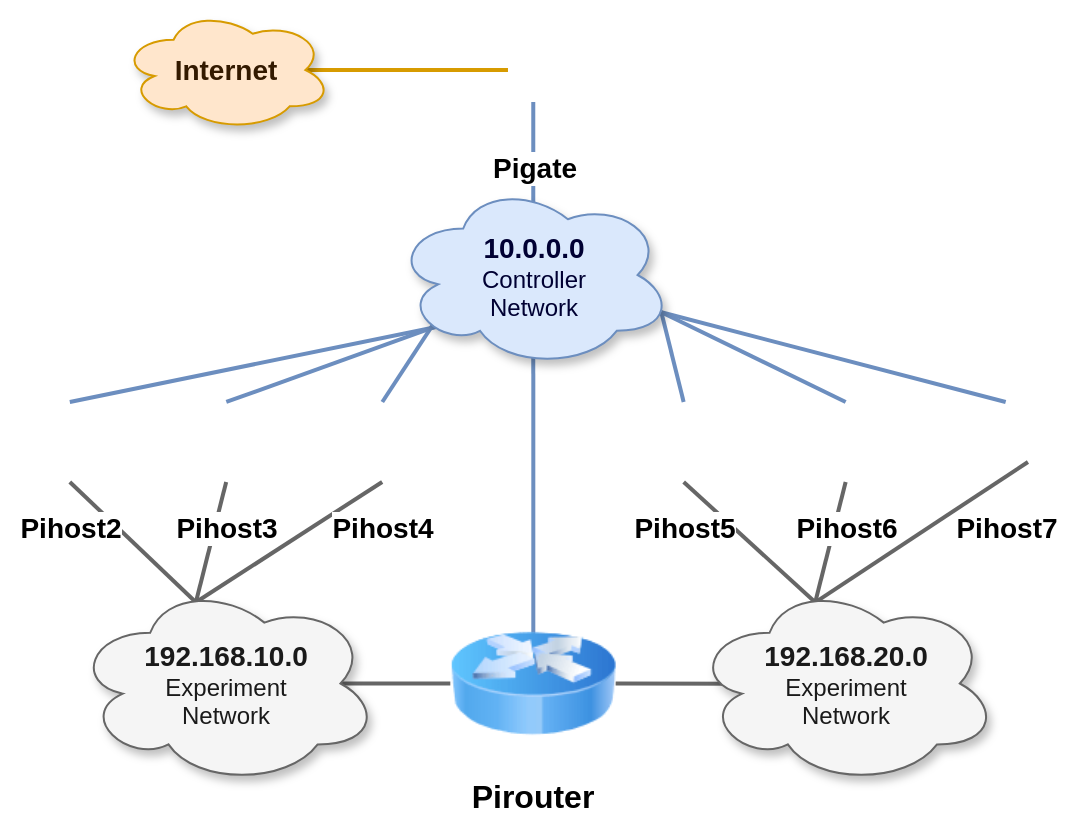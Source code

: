 <mxfile version="12.7.9" type="device"><diagram id="rEk2GCKQPDzzFfzNs0I7" name="Page-1"><mxGraphModel dx="650" dy="936" grid="1" gridSize="10" guides="1" tooltips="1" connect="1" arrows="1" fold="1" page="1" pageScale="1" pageWidth="850" pageHeight="1100" math="0" shadow="0"><root><mxCell id="0"/><mxCell id="1" parent="0"/><mxCell id="SXzS9unGwWpx_baRO3zq-30" style="edgeStyle=none;rounded=0;orthogonalLoop=1;jettySize=auto;html=1;exitX=0.499;exitY=0.882;exitDx=0;exitDy=0;entryX=0.4;entryY=0.1;entryDx=0;entryDy=0;entryPerimeter=0;endArrow=none;endFill=0;strokeWidth=2;fillColor=#f5f5f5;strokeColor=#666666;exitPerimeter=0;" edge="1" parent="1" source="SXzS9unGwWpx_baRO3zq-6" target="SXzS9unGwWpx_baRO3zq-3"><mxGeometry relative="1" as="geometry"/></mxCell><mxCell id="SXzS9unGwWpx_baRO3zq-31" style="edgeStyle=none;rounded=0;orthogonalLoop=1;jettySize=auto;html=1;exitX=0.499;exitY=0.882;exitDx=0;exitDy=0;entryX=0.4;entryY=0.1;entryDx=0;entryDy=0;entryPerimeter=0;endArrow=none;endFill=0;strokeWidth=2;fillColor=#f5f5f5;strokeColor=#666666;exitPerimeter=0;" edge="1" parent="1" source="SXzS9unGwWpx_baRO3zq-7" target="SXzS9unGwWpx_baRO3zq-3"><mxGeometry relative="1" as="geometry"/></mxCell><mxCell id="SXzS9unGwWpx_baRO3zq-36" style="edgeStyle=none;rounded=0;orthogonalLoop=1;jettySize=auto;html=1;entryX=0.501;entryY=0.323;entryDx=0;entryDy=0;entryPerimeter=0;endArrow=none;endFill=0;strokeWidth=2;fillColor=#dae8fc;strokeColor=#6c8ebf;exitX=0.502;exitY=0.735;exitDx=0;exitDy=0;exitPerimeter=0;" edge="1" parent="1" source="SXzS9unGwWpx_baRO3zq-19" target="SXzS9unGwWpx_baRO3zq-15"><mxGeometry relative="1" as="geometry"><Array as="points"/></mxGeometry></mxCell><mxCell id="SXzS9unGwWpx_baRO3zq-29" style="edgeStyle=none;rounded=0;orthogonalLoop=1;jettySize=auto;html=1;exitX=0.5;exitY=0.882;exitDx=0;exitDy=0;entryX=0.4;entryY=0.1;entryDx=0;entryDy=0;entryPerimeter=0;endArrow=none;endFill=0;strokeWidth=2;fillColor=#f5f5f5;strokeColor=#666666;exitPerimeter=0;" edge="1" parent="1" source="SXzS9unGwWpx_baRO3zq-1" target="SXzS9unGwWpx_baRO3zq-3"><mxGeometry relative="1" as="geometry"/></mxCell><mxCell id="SXzS9unGwWpx_baRO3zq-45" style="edgeStyle=none;rounded=0;orthogonalLoop=1;jettySize=auto;html=1;exitX=0.5;exitY=0.294;exitDx=0;exitDy=0;entryX=0.175;entryY=0.773;entryDx=0;entryDy=0;entryPerimeter=0;endArrow=none;endFill=0;strokeWidth=2;fillColor=#dae8fc;strokeColor=#6c8ebf;exitPerimeter=0;" edge="1" parent="1" source="SXzS9unGwWpx_baRO3zq-1" target="SXzS9unGwWpx_baRO3zq-15"><mxGeometry relative="1" as="geometry"/></mxCell><mxCell id="SXzS9unGwWpx_baRO3zq-1" value="&lt;div style=&quot;font-size: 14px&quot; align=&quot;center&quot;&gt;&lt;font style=&quot;font-size: 14px&quot;&gt;&lt;b&gt;&lt;font style=&quot;font-size: 14px&quot;&gt;Pihost2&lt;/font&gt;&lt;/b&gt;&lt;/font&gt;&lt;/div&gt;" style="shape=image;html=1;verticalAlign=top;verticalLabelPosition=bottom;labelBackgroundColor=#ffffff;imageAspect=0;aspect=fixed;image=https://cdn4.iconfinder.com/data/icons/logos-and-brands/512/272_Raspberry_Pi_logo-128.png;align=center;" vertex="1" parent="1"><mxGeometry x="256.91" y="270" width="68" height="68" as="geometry"/></mxCell><mxCell id="SXzS9unGwWpx_baRO3zq-32" style="edgeStyle=none;rounded=0;orthogonalLoop=1;jettySize=auto;html=1;exitX=0.875;exitY=0.5;exitDx=0;exitDy=0;exitPerimeter=0;endArrow=none;endFill=0;strokeWidth=2;fillColor=#f5f5f5;strokeColor=#666666;" edge="1" parent="1" source="SXzS9unGwWpx_baRO3zq-3" target="SXzS9unGwWpx_baRO3zq-8"><mxGeometry relative="1" as="geometry"/></mxCell><mxCell id="SXzS9unGwWpx_baRO3zq-3" value="&lt;div&gt;&lt;font style=&quot;font-size: 14px&quot; color=&quot;#1A1A1A&quot;&gt;&lt;b&gt;&lt;font style=&quot;font-size: 14px&quot;&gt;192.168.10.0&lt;/font&gt;&lt;/b&gt;&lt;/font&gt;&lt;/div&gt;&lt;div&gt;&lt;font color=&quot;#1A1A1A&quot;&gt;Experiment&lt;/font&gt;&lt;/div&gt;&lt;div&gt;&lt;font color=&quot;#1A1A1A&quot;&gt;Network&lt;br&gt;&lt;/font&gt;&lt;/div&gt;" style="ellipse;shape=cloud;whiteSpace=wrap;html=1;shadow=1;fillColor=#f5f5f5;strokeColor=#666666;fontColor=#333333;" vertex="1" parent="1"><mxGeometry x="293.04" y="380" width="152.25" height="101.5" as="geometry"/></mxCell><mxCell id="SXzS9unGwWpx_baRO3zq-44" style="edgeStyle=none;rounded=0;orthogonalLoop=1;jettySize=auto;html=1;exitX=0.5;exitY=0.294;exitDx=0;exitDy=0;entryX=0.153;entryY=0.776;entryDx=0;entryDy=0;entryPerimeter=0;endArrow=none;endFill=0;strokeWidth=2;fillColor=#dae8fc;strokeColor=#6c8ebf;exitPerimeter=0;" edge="1" parent="1" source="SXzS9unGwWpx_baRO3zq-6" target="SXzS9unGwWpx_baRO3zq-15"><mxGeometry relative="1" as="geometry"/></mxCell><mxCell id="SXzS9unGwWpx_baRO3zq-6" value="&lt;font style=&quot;font-size: 14px&quot;&gt;&lt;b&gt;&lt;font style=&quot;font-size: 14px&quot;&gt;Pihost3&lt;/font&gt;&lt;/b&gt;&lt;/font&gt;" style="shape=image;html=1;verticalAlign=top;verticalLabelPosition=bottom;labelBackgroundColor=#ffffff;imageAspect=0;aspect=fixed;image=https://cdn4.iconfinder.com/data/icons/logos-and-brands/512/272_Raspberry_Pi_logo-128.png" vertex="1" parent="1"><mxGeometry x="335.16" y="270" width="68" height="68" as="geometry"/></mxCell><mxCell id="SXzS9unGwWpx_baRO3zq-43" style="edgeStyle=none;rounded=0;orthogonalLoop=1;jettySize=auto;html=1;exitX=0.5;exitY=0.294;exitDx=0;exitDy=0;entryX=0.195;entryY=0.645;entryDx=0;entryDy=0;entryPerimeter=0;endArrow=none;endFill=0;strokeWidth=2;fillColor=#dae8fc;strokeColor=#6c8ebf;exitPerimeter=0;" edge="1" parent="1" source="SXzS9unGwWpx_baRO3zq-7" target="SXzS9unGwWpx_baRO3zq-15"><mxGeometry relative="1" as="geometry"/></mxCell><mxCell id="SXzS9unGwWpx_baRO3zq-7" value="&lt;div style=&quot;font-size: 14px&quot;&gt;&lt;font style=&quot;font-size: 14px&quot;&gt;&lt;b&gt;&lt;font style=&quot;font-size: 14px&quot;&gt;Pihost4&lt;/font&gt;&lt;/b&gt;&lt;/font&gt;&lt;/div&gt;" style="shape=image;html=1;verticalAlign=top;verticalLabelPosition=bottom;labelBackgroundColor=#ffffff;imageAspect=0;aspect=fixed;image=https://cdn4.iconfinder.com/data/icons/logos-and-brands/512/272_Raspberry_Pi_logo-128.png" vertex="1" parent="1"><mxGeometry x="413.16" y="270" width="68" height="68" as="geometry"/></mxCell><mxCell id="SXzS9unGwWpx_baRO3zq-33" style="edgeStyle=none;rounded=0;orthogonalLoop=1;jettySize=auto;html=1;exitX=1;exitY=0.5;exitDx=0;exitDy=0;entryX=0.179;entryY=0.501;entryDx=0;entryDy=0;entryPerimeter=0;endArrow=none;endFill=0;strokeWidth=2;fillColor=#f5f5f5;strokeColor=#666666;" edge="1" parent="1" source="SXzS9unGwWpx_baRO3zq-8" target="SXzS9unGwWpx_baRO3zq-14"><mxGeometry relative="1" as="geometry"/></mxCell><mxCell id="SXzS9unGwWpx_baRO3zq-34" style="edgeStyle=none;rounded=0;orthogonalLoop=1;jettySize=auto;html=1;entryX=0.501;entryY=0.753;entryDx=0;entryDy=0;entryPerimeter=0;endArrow=none;endFill=0;strokeWidth=2;exitX=0.502;exitY=0.313;exitDx=0;exitDy=0;exitPerimeter=0;fillColor=#dae8fc;strokeColor=#6c8ebf;" edge="1" parent="1" source="SXzS9unGwWpx_baRO3zq-8" target="SXzS9unGwWpx_baRO3zq-15"><mxGeometry relative="1" as="geometry"/></mxCell><mxCell id="SXzS9unGwWpx_baRO3zq-8" value="&lt;b&gt;&lt;font style=&quot;font-size: 16px&quot;&gt;Pirouter&lt;/font&gt;&lt;/b&gt;" style="image;html=1;labelBackgroundColor=#ffffff;image=img/lib/clip_art/networking/Router_Icon_128x128.png" vertex="1" parent="1"><mxGeometry x="481.16" y="390.75" width="82.67" height="80" as="geometry"/></mxCell><mxCell id="SXzS9unGwWpx_baRO3zq-25" style="rounded=0;orthogonalLoop=1;jettySize=auto;html=1;exitX=0.5;exitY=0.882;exitDx=0;exitDy=0;entryX=0.4;entryY=0.1;entryDx=0;entryDy=0;entryPerimeter=0;endArrow=none;endFill=0;exitPerimeter=0;strokeWidth=2;fillColor=#f5f5f5;strokeColor=#666666;" edge="1" parent="1" source="SXzS9unGwWpx_baRO3zq-9" target="SXzS9unGwWpx_baRO3zq-14"><mxGeometry relative="1" as="geometry"/></mxCell><mxCell id="SXzS9unGwWpx_baRO3zq-38" style="edgeStyle=none;rounded=0;orthogonalLoop=1;jettySize=auto;html=1;exitX=0.5;exitY=0.294;exitDx=0;exitDy=0;entryX=0.96;entryY=0.7;entryDx=0;entryDy=0;entryPerimeter=0;endArrow=none;endFill=0;strokeWidth=2;fillColor=#dae8fc;strokeColor=#6c8ebf;exitPerimeter=0;" edge="1" parent="1" source="SXzS9unGwWpx_baRO3zq-9" target="SXzS9unGwWpx_baRO3zq-15"><mxGeometry relative="1" as="geometry"/></mxCell><mxCell id="SXzS9unGwWpx_baRO3zq-9" value="&lt;div style=&quot;font-size: 14px&quot; align=&quot;center&quot;&gt;&lt;font style=&quot;font-size: 14px&quot;&gt;&lt;b&gt;&lt;font style=&quot;font-size: 14px&quot;&gt;Pihost5&lt;/font&gt;&lt;/b&gt;&lt;/font&gt;&lt;/div&gt;" style="shape=image;html=1;verticalAlign=top;verticalLabelPosition=bottom;labelBackgroundColor=#ffffff;imageAspect=0;aspect=fixed;image=https://cdn4.iconfinder.com/data/icons/logos-and-brands/512/272_Raspberry_Pi_logo-128.png;align=center;" vertex="1" parent="1"><mxGeometry x="563.83" y="270" width="68" height="68" as="geometry"/></mxCell><mxCell id="SXzS9unGwWpx_baRO3zq-26" style="edgeStyle=none;rounded=0;orthogonalLoop=1;jettySize=auto;html=1;exitX=0.5;exitY=0.882;exitDx=0;exitDy=0;entryX=0.4;entryY=0.1;entryDx=0;entryDy=0;entryPerimeter=0;endArrow=none;endFill=0;strokeWidth=2;fillColor=#f5f5f5;strokeColor=#666666;exitPerimeter=0;" edge="1" parent="1" source="SXzS9unGwWpx_baRO3zq-10" target="SXzS9unGwWpx_baRO3zq-14"><mxGeometry relative="1" as="geometry"/></mxCell><mxCell id="SXzS9unGwWpx_baRO3zq-39" style="edgeStyle=none;rounded=0;orthogonalLoop=1;jettySize=auto;html=1;exitX=0.5;exitY=0.294;exitDx=0;exitDy=0;entryX=0.96;entryY=0.7;entryDx=0;entryDy=0;entryPerimeter=0;endArrow=none;endFill=0;strokeWidth=2;fillColor=#dae8fc;strokeColor=#6c8ebf;exitPerimeter=0;" edge="1" parent="1" source="SXzS9unGwWpx_baRO3zq-10" target="SXzS9unGwWpx_baRO3zq-15"><mxGeometry relative="1" as="geometry"/></mxCell><mxCell id="SXzS9unGwWpx_baRO3zq-10" value="&lt;font style=&quot;font-size: 14px&quot;&gt;&lt;b&gt;&lt;font style=&quot;font-size: 14px&quot;&gt;Pihost6&lt;/font&gt;&lt;/b&gt;&lt;/font&gt;" style="shape=image;html=1;verticalAlign=top;verticalLabelPosition=bottom;labelBackgroundColor=#ffffff;imageAspect=0;aspect=fixed;image=https://cdn4.iconfinder.com/data/icons/logos-and-brands/512/272_Raspberry_Pi_logo-128.png" vertex="1" parent="1"><mxGeometry x="644.83" y="270" width="68" height="68" as="geometry"/></mxCell><mxCell id="SXzS9unGwWpx_baRO3zq-27" style="edgeStyle=none;rounded=0;orthogonalLoop=1;jettySize=auto;html=1;exitX=0.664;exitY=0.735;exitDx=0;exitDy=0;entryX=0.4;entryY=0.1;entryDx=0;entryDy=0;entryPerimeter=0;endArrow=none;endFill=0;strokeWidth=2;fillColor=#f5f5f5;strokeColor=#666666;exitPerimeter=0;" edge="1" parent="1" source="SXzS9unGwWpx_baRO3zq-11" target="SXzS9unGwWpx_baRO3zq-14"><mxGeometry relative="1" as="geometry"/></mxCell><mxCell id="SXzS9unGwWpx_baRO3zq-40" style="edgeStyle=none;rounded=0;orthogonalLoop=1;jettySize=auto;html=1;exitX=0.5;exitY=0.294;exitDx=0;exitDy=0;entryX=0.96;entryY=0.7;entryDx=0;entryDy=0;entryPerimeter=0;endArrow=none;endFill=0;strokeWidth=2;fillColor=#dae8fc;strokeColor=#6c8ebf;exitPerimeter=0;" edge="1" parent="1" source="SXzS9unGwWpx_baRO3zq-11" target="SXzS9unGwWpx_baRO3zq-15"><mxGeometry relative="1" as="geometry"/></mxCell><mxCell id="SXzS9unGwWpx_baRO3zq-11" value="&lt;div style=&quot;font-size: 14px&quot;&gt;&lt;font style=&quot;font-size: 14px&quot;&gt;&lt;b&gt;&lt;font style=&quot;font-size: 14px&quot;&gt;Pihost7&lt;/font&gt;&lt;/b&gt;&lt;/font&gt;&lt;/div&gt;" style="shape=image;html=1;verticalAlign=top;verticalLabelPosition=bottom;labelBackgroundColor=#ffffff;imageAspect=0;aspect=fixed;image=https://cdn4.iconfinder.com/data/icons/logos-and-brands/512/272_Raspberry_Pi_logo-128.png" vertex="1" parent="1"><mxGeometry x="724.83" y="270" width="68" height="68" as="geometry"/></mxCell><mxCell id="SXzS9unGwWpx_baRO3zq-14" value="&lt;div&gt;&lt;font style=&quot;font-size: 14px&quot; color=&quot;#1A1A1A&quot;&gt;&lt;b&gt;&lt;font style=&quot;font-size: 14px&quot;&gt;192.168.20.0&lt;/font&gt;&lt;/b&gt;&lt;/font&gt;&lt;/div&gt;&lt;div&gt;&lt;font color=&quot;#1A1A1A&quot;&gt;Experiment&lt;/font&gt;&lt;/div&gt;&lt;div&gt;&lt;font color=&quot;#1A1A1A&quot;&gt;Network&lt;br&gt;&lt;/font&gt;&lt;/div&gt;" style="ellipse;shape=cloud;whiteSpace=wrap;html=1;fillColor=#f5f5f5;strokeColor=#666666;fontColor=#333333;shadow=1;" vertex="1" parent="1"><mxGeometry x="602.71" y="380" width="152.25" height="101.5" as="geometry"/></mxCell><mxCell id="SXzS9unGwWpx_baRO3zq-15" value="&lt;div&gt;&lt;font style=&quot;font-size: 14px&quot; color=&quot;#000033&quot;&gt;&lt;b&gt;&lt;font style=&quot;font-size: 14px&quot;&gt;10.0.0.0&lt;/font&gt;&lt;/b&gt;&lt;/font&gt;&lt;/div&gt;&lt;div&gt;&lt;font color=&quot;#000033&quot;&gt;Controller&lt;/font&gt;&lt;/div&gt;&lt;div&gt;&lt;font color=&quot;#000033&quot;&gt;Network&lt;br&gt;&lt;/font&gt;&lt;/div&gt;" style="ellipse;shape=cloud;whiteSpace=wrap;html=1;fillColor=#dae8fc;strokeColor=#6c8ebf;shadow=1;fontColor=#010103;labelBorderColor=none;" vertex="1" parent="1"><mxGeometry x="452.75" y="180" width="139.5" height="93" as="geometry"/></mxCell><mxCell id="SXzS9unGwWpx_baRO3zq-37" style="edgeStyle=none;rounded=0;orthogonalLoop=1;jettySize=auto;html=1;exitX=0.316;exitY=0.5;exitDx=0;exitDy=0;entryX=0.875;entryY=0.5;entryDx=0;entryDy=0;entryPerimeter=0;endArrow=none;endFill=0;strokeWidth=2;fillColor=#ffe6cc;strokeColor=#d79b00;exitPerimeter=0;" edge="1" parent="1" source="SXzS9unGwWpx_baRO3zq-19" target="SXzS9unGwWpx_baRO3zq-21"><mxGeometry relative="1" as="geometry"/></mxCell><mxCell id="SXzS9unGwWpx_baRO3zq-19" value="&lt;b&gt;&lt;font style=&quot;font-size: 14px&quot;&gt;Pigate&lt;/font&gt;&lt;/b&gt;" style="shape=image;html=1;verticalAlign=top;verticalLabelPosition=bottom;labelBackgroundColor=#ffffff;imageAspect=0;aspect=fixed;image=https://cdn4.iconfinder.com/data/icons/logos-and-brands/512/272_Raspberry_Pi_logo-128.png" vertex="1" parent="1"><mxGeometry x="488.5" y="90" width="68" height="68" as="geometry"/></mxCell><mxCell id="SXzS9unGwWpx_baRO3zq-21" value="&lt;div align=&quot;center&quot;&gt;&lt;font color=&quot;#331A00&quot;&gt;&lt;b&gt;&lt;font style=&quot;font-size: 14px&quot;&gt;Internet&lt;/font&gt;&lt;/b&gt;&lt;/font&gt;&lt;/div&gt;" style="ellipse;shape=cloud;whiteSpace=wrap;html=1;align=center;fillColor=#ffe6cc;strokeColor=#d79b00;shadow=1;" vertex="1" parent="1"><mxGeometry x="316.41" y="93.75" width="105.5" height="60.5" as="geometry"/></mxCell></root></mxGraphModel></diagram></mxfile>